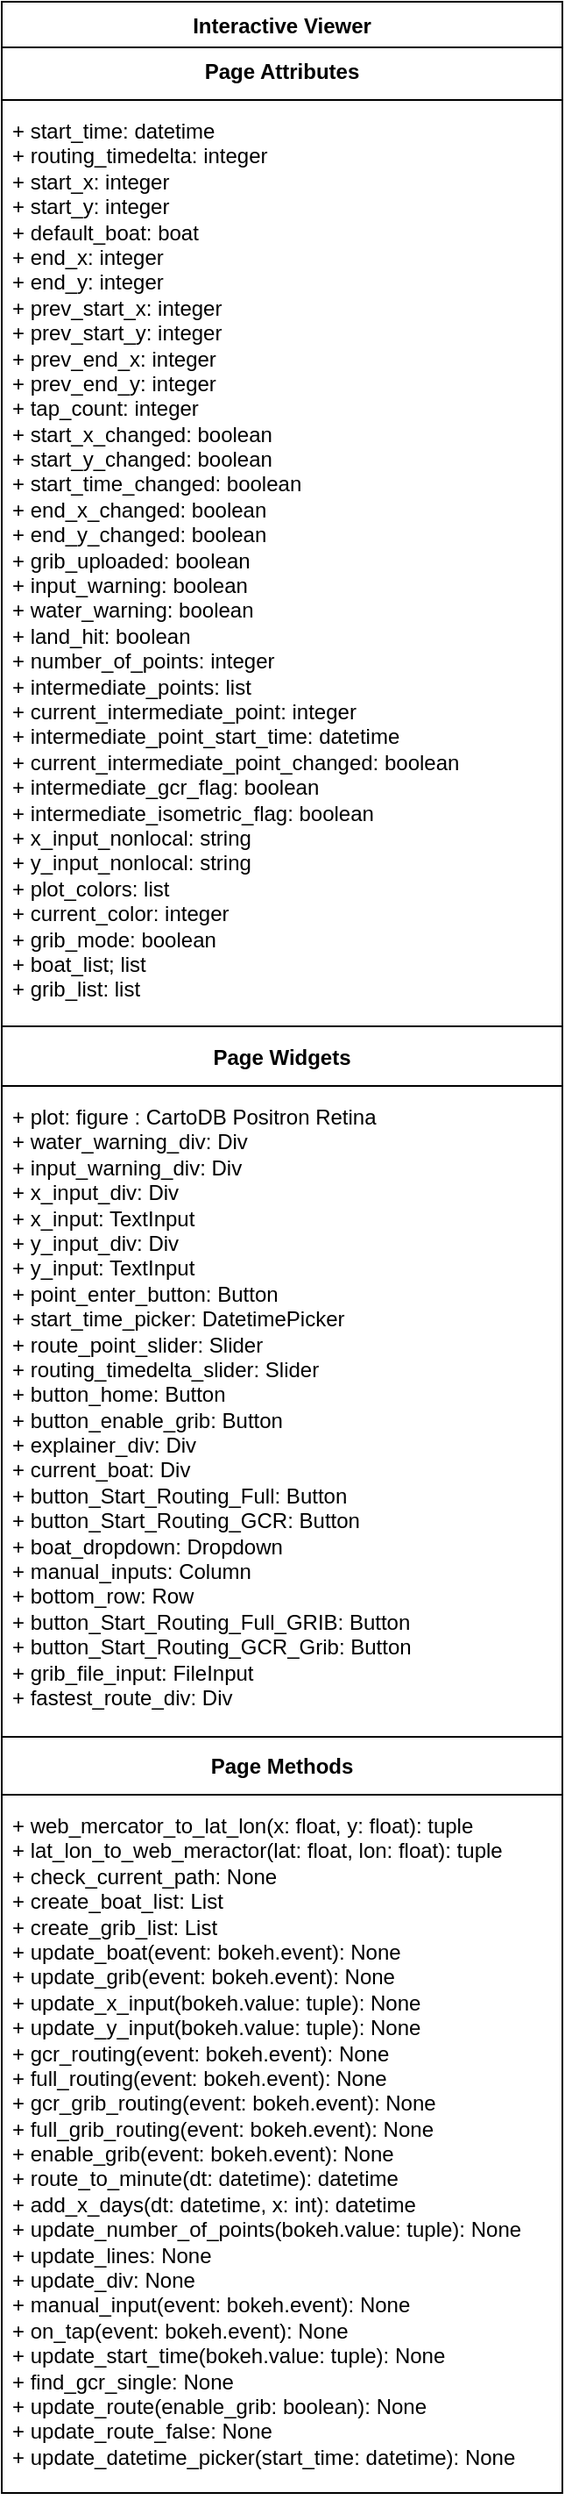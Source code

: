 <mxfile version="26.0.10">
  <diagram name="Page-1" id="WJL9_WbEzoT26vv6D4Z0">
    <mxGraphModel dx="1235" dy="614" grid="1" gridSize="10" guides="1" tooltips="1" connect="1" arrows="1" fold="1" page="1" pageScale="1" pageWidth="827" pageHeight="1169" math="0" shadow="0">
      <root>
        <mxCell id="0" />
        <mxCell id="1" parent="0" />
        <mxCell id="uCdAiBMcJhHKZO2wNcC6-1" value="Interactive Viewer" style="swimlane;fontStyle=1;align=center;verticalAlign=top;childLayout=stackLayout;horizontal=1;startSize=26;horizontalStack=0;resizeParent=1;resizeParentMax=0;resizeLast=0;collapsible=1;marginBottom=0;whiteSpace=wrap;html=1;" vertex="1" parent="1">
          <mxGeometry x="80" y="200" width="320" height="1420" as="geometry" />
        </mxCell>
        <mxCell id="uCdAiBMcJhHKZO2wNcC6-11" value="&lt;span style=&quot;font-weight: 700;&quot;&gt;Page Attributes&lt;/span&gt;" style="text;strokeColor=none;fillColor=none;align=center;verticalAlign=top;spacingLeft=4;spacingRight=4;overflow=hidden;rotatable=0;points=[[0,0.5],[1,0.5]];portConstraint=eastwest;whiteSpace=wrap;html=1;" vertex="1" parent="uCdAiBMcJhHKZO2wNcC6-1">
          <mxGeometry y="26" width="320" height="26" as="geometry" />
        </mxCell>
        <mxCell id="uCdAiBMcJhHKZO2wNcC6-12" value="" style="line;strokeWidth=1;fillColor=none;align=left;verticalAlign=middle;spacingTop=-1;spacingLeft=3;spacingRight=3;rotatable=0;labelPosition=right;points=[];portConstraint=eastwest;strokeColor=inherit;" vertex="1" parent="uCdAiBMcJhHKZO2wNcC6-1">
          <mxGeometry y="52" width="320" height="8" as="geometry" />
        </mxCell>
        <mxCell id="uCdAiBMcJhHKZO2wNcC6-2" value="+ start_time: datetime&lt;div&gt;+ routing_timedelta: integer&lt;/div&gt;&lt;div&gt;+ start_x: integer&lt;/div&gt;&lt;div&gt;+ start_y: integer&lt;/div&gt;&lt;div&gt;+ default_boat: boat&lt;/div&gt;&lt;div&gt;+ end_x: integer&lt;/div&gt;&lt;div&gt;+ end_y: integer&lt;/div&gt;&lt;div&gt;+ prev_start_x: integer&lt;/div&gt;&lt;div&gt;+ prev_start_y: integer&lt;/div&gt;&lt;div&gt;+ prev_end_x: integer&lt;/div&gt;&lt;div&gt;+ prev_end_y: integer&lt;/div&gt;&lt;div&gt;+ tap_count: integer&lt;/div&gt;&lt;div&gt;+ start_x_changed: boolean&lt;/div&gt;&lt;div&gt;+ start_y_changed: boolean&lt;/div&gt;&lt;div&gt;+ start_time_changed: boolean&lt;/div&gt;&lt;div&gt;+ end_x_changed: boolean&lt;/div&gt;&lt;div&gt;+ end_y_changed: boolean&lt;/div&gt;&lt;div&gt;+ grib_uploaded: boolean&lt;/div&gt;&lt;div&gt;+ input_warning: boolean&lt;/div&gt;&lt;div&gt;+ water_warning: boolean&lt;/div&gt;&lt;div&gt;+ land_hit: boolean&lt;/div&gt;&lt;div&gt;+ number_of_points: integer&lt;/div&gt;&lt;div&gt;+ intermediate_points: list&lt;/div&gt;&lt;div&gt;+ current_intermediate_point: integer&lt;/div&gt;&lt;div&gt;+ intermediate_point_start_time: datetime&lt;/div&gt;&lt;div&gt;+ current_intermediate_point_changed: boolean&lt;/div&gt;&lt;div&gt;+ intermediate_gcr_flag: boolean&lt;/div&gt;&lt;div&gt;+ intermediate_isometric_flag: boolean&lt;/div&gt;&lt;div&gt;+ x_input_nonlocal: string&lt;/div&gt;&lt;div&gt;+ y_input_nonlocal: string&lt;/div&gt;&lt;div&gt;+ plot_colors: list&lt;/div&gt;&lt;div&gt;+ current_color: integer&lt;/div&gt;&lt;div&gt;+ grib_mode: boolean&lt;/div&gt;&lt;div&gt;+ boat_list; list&lt;/div&gt;&lt;div&gt;+ grib_list: list&lt;/div&gt;&lt;div&gt;&lt;br&gt;&lt;/div&gt;&lt;div&gt;&lt;br&gt;&lt;/div&gt;&lt;div&gt;&lt;br&gt;&lt;/div&gt;&lt;div&gt;&lt;br&gt;&lt;/div&gt;" style="text;strokeColor=none;fillColor=none;align=left;verticalAlign=top;spacingLeft=4;spacingRight=4;overflow=hidden;rotatable=0;points=[[0,0.5],[1,0.5]];portConstraint=eastwest;whiteSpace=wrap;html=1;" vertex="1" parent="uCdAiBMcJhHKZO2wNcC6-1">
          <mxGeometry y="60" width="320" height="520" as="geometry" />
        </mxCell>
        <mxCell id="uCdAiBMcJhHKZO2wNcC6-5" value="" style="line;strokeWidth=1;fillColor=none;align=left;verticalAlign=middle;spacingTop=-1;spacingLeft=3;spacingRight=3;rotatable=0;labelPosition=right;points=[];portConstraint=eastwest;strokeColor=inherit;" vertex="1" parent="uCdAiBMcJhHKZO2wNcC6-1">
          <mxGeometry y="580" width="320" height="8" as="geometry" />
        </mxCell>
        <mxCell id="uCdAiBMcJhHKZO2wNcC6-10" value="&lt;span style=&quot;font-weight: 700;&quot;&gt;Page Widgets&lt;/span&gt;" style="text;strokeColor=none;fillColor=none;align=center;verticalAlign=top;spacingLeft=4;spacingRight=4;overflow=hidden;rotatable=0;points=[[0,0.5],[1,0.5]];portConstraint=eastwest;whiteSpace=wrap;html=1;" vertex="1" parent="uCdAiBMcJhHKZO2wNcC6-1">
          <mxGeometry y="588" width="320" height="26" as="geometry" />
        </mxCell>
        <mxCell id="uCdAiBMcJhHKZO2wNcC6-7" value="" style="line;strokeWidth=1;fillColor=none;align=left;verticalAlign=middle;spacingTop=-1;spacingLeft=3;spacingRight=3;rotatable=0;labelPosition=right;points=[];portConstraint=eastwest;strokeColor=inherit;" vertex="1" parent="uCdAiBMcJhHKZO2wNcC6-1">
          <mxGeometry y="614" width="320" height="8" as="geometry" />
        </mxCell>
        <mxCell id="uCdAiBMcJhHKZO2wNcC6-6" value="+ plot: figure : CartoDB Positron Retina&lt;div&gt;+ water_warning_div: Div&lt;div&gt;+ input_warning_div: Div&lt;/div&gt;&lt;div&gt;+ x_input_div: Div&lt;/div&gt;&lt;div&gt;+ x_input: TextInput&lt;/div&gt;&lt;div&gt;+ y_input_div: Div&lt;/div&gt;&lt;div&gt;+ y_input: TextInput&lt;/div&gt;&lt;div&gt;+ point_enter_button: Button&lt;/div&gt;&lt;div&gt;+ start_time_picker: DatetimePicker&lt;/div&gt;&lt;div&gt;+ route_point_slider: Slider&lt;/div&gt;&lt;div&gt;+ routing_timedelta_slider: Slider&lt;/div&gt;&lt;div&gt;+ button_home: Button&lt;/div&gt;&lt;div&gt;+ button_enable_grib: Button&lt;/div&gt;&lt;div&gt;+ explainer_div: Div&lt;/div&gt;&lt;div&gt;+ current_boat: Div&lt;/div&gt;&lt;div&gt;+ button_Start_Routing_Full: Button&lt;/div&gt;&lt;div&gt;+ button_Start_Routing_GCR: Button&lt;/div&gt;&lt;div&gt;+ boat_dropdown: Dropdown&lt;/div&gt;&lt;div&gt;+ manual_inputs: Column&lt;/div&gt;&lt;div&gt;+ bottom_row: Row&lt;/div&gt;&lt;div&gt;+ button_Start_Routing_Full_GRIB: Button&lt;/div&gt;&lt;div&gt;+ button_Start_Routing_GCR_Grib: Button&lt;/div&gt;&lt;div&gt;+ grib_file_input: FileInput&lt;/div&gt;&lt;div&gt;+ fastest_route_div: Div&lt;/div&gt;&lt;/div&gt;" style="text;strokeColor=none;fillColor=none;align=left;verticalAlign=top;spacingLeft=4;spacingRight=4;overflow=hidden;rotatable=0;points=[[0,0.5],[1,0.5]];portConstraint=eastwest;whiteSpace=wrap;html=1;" vertex="1" parent="uCdAiBMcJhHKZO2wNcC6-1">
          <mxGeometry y="622" width="320" height="364" as="geometry" />
        </mxCell>
        <mxCell id="uCdAiBMcJhHKZO2wNcC6-3" value="" style="line;strokeWidth=1;fillColor=none;align=left;verticalAlign=middle;spacingTop=-1;spacingLeft=3;spacingRight=3;rotatable=0;labelPosition=right;points=[];portConstraint=eastwest;strokeColor=inherit;" vertex="1" parent="uCdAiBMcJhHKZO2wNcC6-1">
          <mxGeometry y="986" width="320" height="6" as="geometry" />
        </mxCell>
        <mxCell id="uCdAiBMcJhHKZO2wNcC6-13" value="&lt;span style=&quot;font-weight: 700;&quot;&gt;Page Methods&lt;/span&gt;" style="text;strokeColor=none;fillColor=none;align=center;verticalAlign=top;spacingLeft=4;spacingRight=4;overflow=hidden;rotatable=0;points=[[0,0.5],[1,0.5]];portConstraint=eastwest;whiteSpace=wrap;html=1;" vertex="1" parent="uCdAiBMcJhHKZO2wNcC6-1">
          <mxGeometry y="992" width="320" height="26" as="geometry" />
        </mxCell>
        <mxCell id="uCdAiBMcJhHKZO2wNcC6-14" value="" style="line;strokeWidth=1;fillColor=none;align=left;verticalAlign=middle;spacingTop=-1;spacingLeft=3;spacingRight=3;rotatable=0;labelPosition=right;points=[];portConstraint=eastwest;strokeColor=inherit;" vertex="1" parent="uCdAiBMcJhHKZO2wNcC6-1">
          <mxGeometry y="1018" width="320" height="8" as="geometry" />
        </mxCell>
        <mxCell id="uCdAiBMcJhHKZO2wNcC6-4" value="+ web_mercator_to_lat_lon(x: float, y: float): tuple&lt;div&gt;+ lat_lon_to_web_meractor(lat: float, lon: float): tuple&lt;/div&gt;&lt;div&gt;+ check_current_path: None&lt;/div&gt;&lt;div&gt;+ create_boat_list: List&lt;/div&gt;&lt;div&gt;+ create_grib_list: List&lt;/div&gt;&lt;div&gt;+ update_boat(event: bokeh.event): None&lt;/div&gt;&lt;div&gt;+ update_grib(event: bokeh.event): None&lt;/div&gt;&lt;div&gt;+ update_x_input(bokeh.value: tuple): None&lt;/div&gt;&lt;div&gt;+ update_y_input(bokeh.value: tuple): None&lt;/div&gt;&lt;div&gt;+ gcr_routing(event: bokeh.event): None&lt;/div&gt;&lt;div&gt;+ full_routing(event: bokeh.event): None&lt;/div&gt;&lt;div&gt;+ gcr_grib_routing(event: bokeh.event): None&lt;/div&gt;&lt;div&gt;+ full_grib_routing(event: bokeh.event): None&lt;/div&gt;&lt;div&gt;+ enable_grib(event: bokeh.event): None&lt;/div&gt;&lt;div&gt;+ route_to_minute(dt: datetime): datetime&lt;/div&gt;&lt;div&gt;+ add_x_days(dt: datetime, x: int): datetime&lt;/div&gt;&lt;div&gt;+ update_number_of_points(bokeh.value: tuple): None&lt;/div&gt;&lt;div&gt;+ update_lines: None&lt;/div&gt;&lt;div&gt;+ update_div: None&lt;/div&gt;&lt;div&gt;+ manual_input(event: bokeh.event): None&lt;/div&gt;&lt;div&gt;+ on_tap(event: bokeh.event): None&lt;/div&gt;&lt;div&gt;+ update_start_time(bokeh.value: tuple): None&lt;/div&gt;&lt;div&gt;+ find_gcr_single: None&lt;/div&gt;&lt;div&gt;+ update_route(enable_grib: boolean): None&lt;/div&gt;&lt;div&gt;+ update_route_false: None&lt;/div&gt;&lt;div&gt;+ update_datetime_picker(start_time: datetime): None&lt;/div&gt;" style="text;strokeColor=none;fillColor=none;align=left;verticalAlign=top;spacingLeft=4;spacingRight=4;overflow=hidden;rotatable=0;points=[[0,0.5],[1,0.5]];portConstraint=eastwest;whiteSpace=wrap;html=1;" vertex="1" parent="uCdAiBMcJhHKZO2wNcC6-1">
          <mxGeometry y="1026" width="320" height="394" as="geometry" />
        </mxCell>
      </root>
    </mxGraphModel>
  </diagram>
</mxfile>
